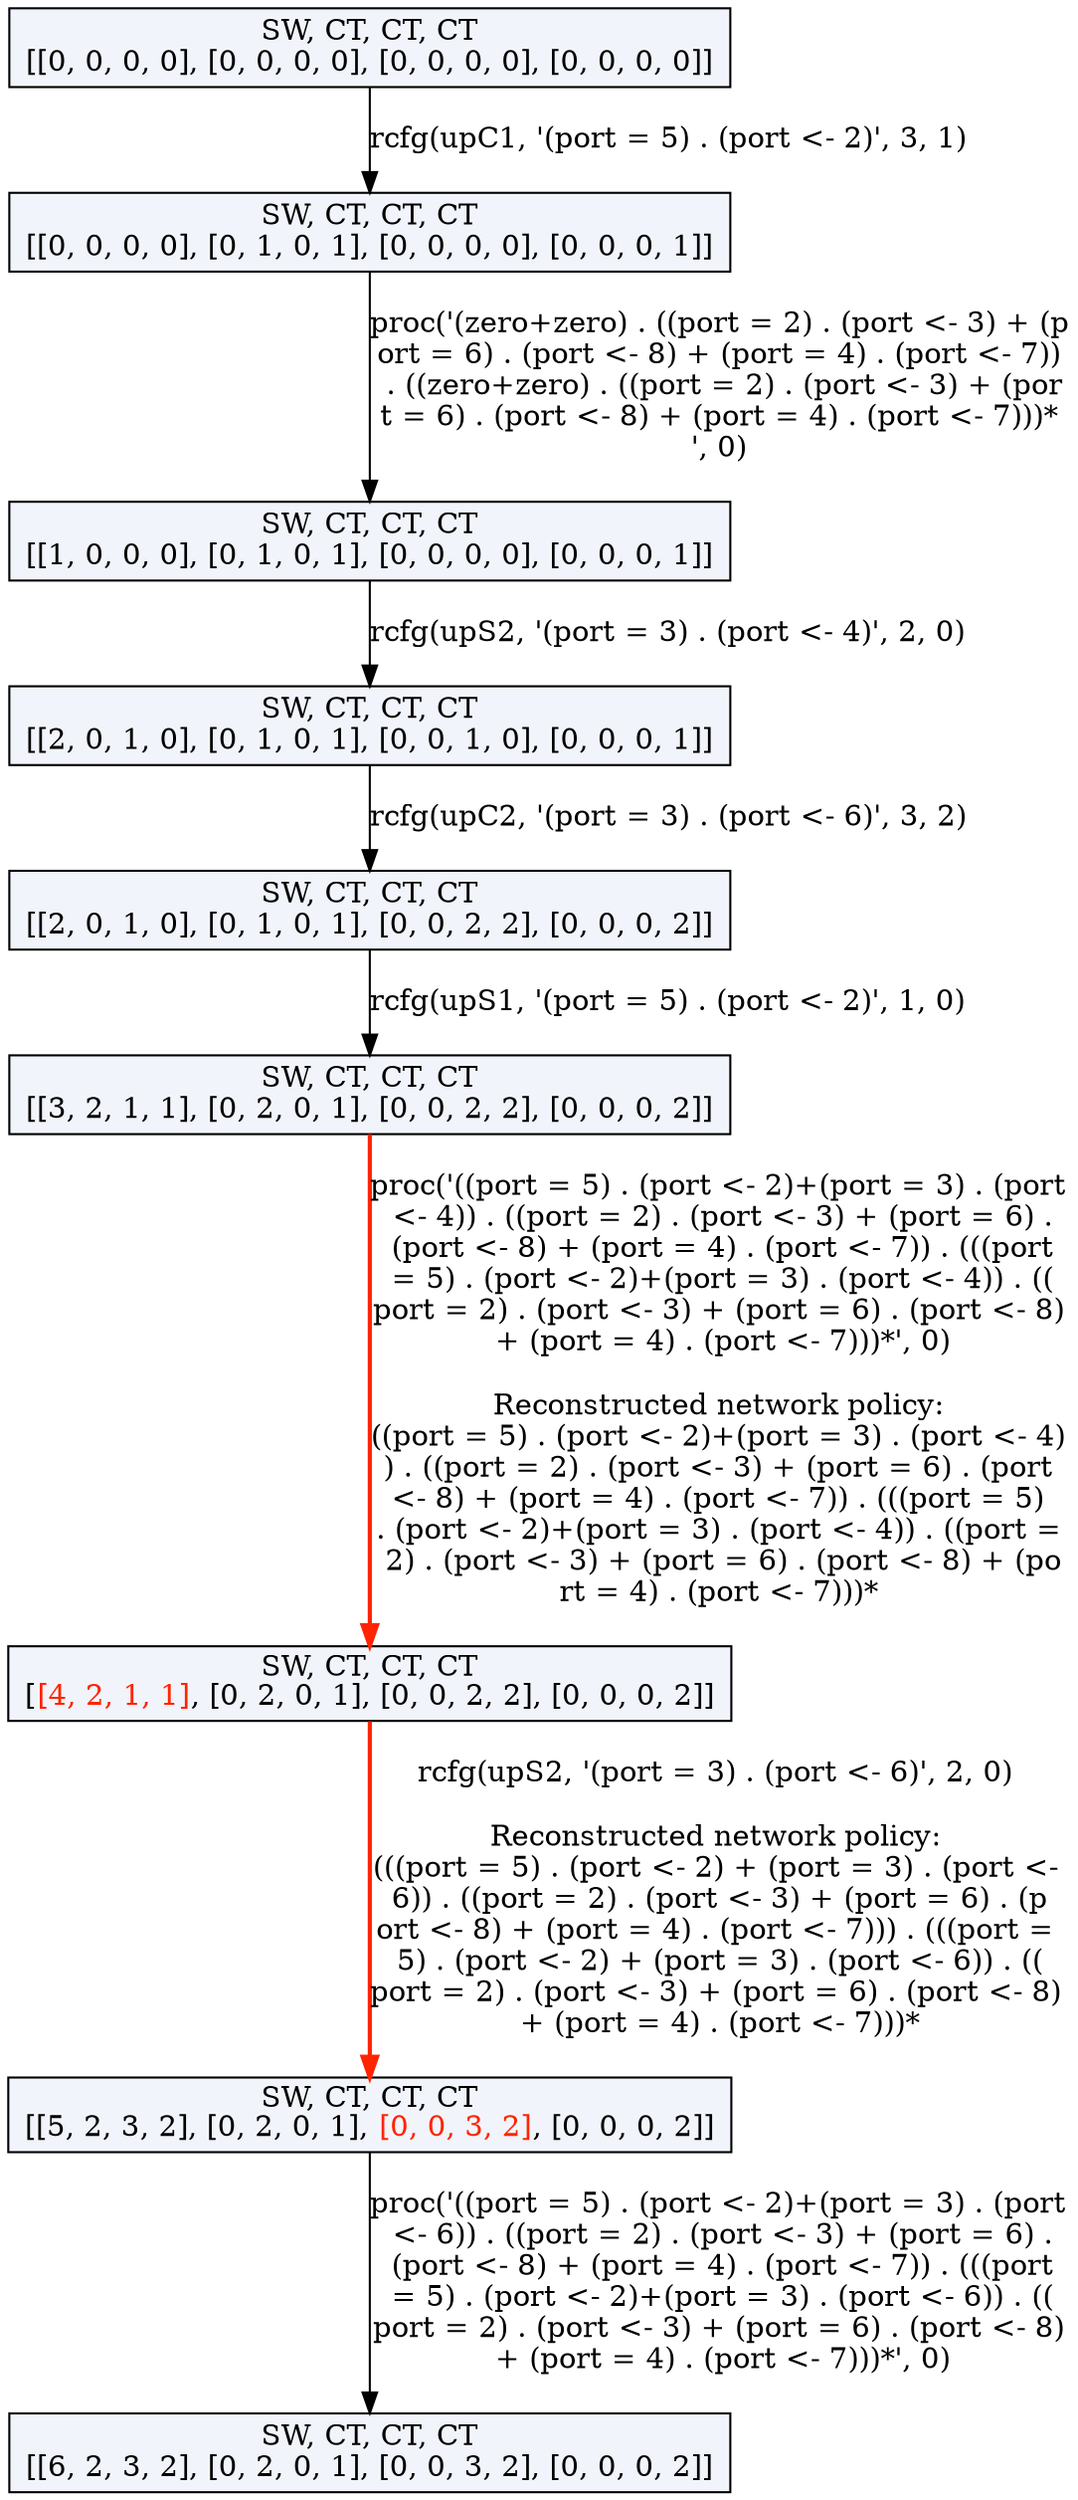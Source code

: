 digraph g {
n0 [label=<SW, CT, CT, CT<br/>[[0, 0, 0, 0], [0, 0, 0, 0], [0, 0, 0, 0], [0, 0, 0, 0]]>, shape=rectangle, style=filled, fillcolor="#F2F4FB"];
n1 [label=<SW, CT, CT, CT<br/>[[0, 0, 0, 0], [0, 1, 0, 1], [0, 0, 0, 0], [0, 0, 0, 1]]>, shape=rectangle, style=filled, fillcolor="#F2F4FB"];
n0 -> n1 [label="rcfg(upC1, '(port = 5) . (port <- 2)', 3, 1)", color="#000000", penwidth=1.0];
n2 [label=<SW, CT, CT, CT<br/>[[1, 0, 0, 0], [0, 1, 0, 1], [0, 0, 0, 0], [0, 0, 0, 1]]>, shape=rectangle, style=filled, fillcolor="#F2F4FB"];
n1 -> n2 [label="proc('(zero+zero) . ((port = 2) . (port <- 3) + (p
ort = 6) . (port <- 8) + (port = 4) . (port <- 7))
 . ((zero+zero) . ((port = 2) . (port <- 3) + (por
t = 6) . (port <- 8) + (port = 4) . (port <- 7)))*
', 0)", color="#000000", penwidth=1.0];
n3 [label=<SW, CT, CT, CT<br/>[[2, 0, 1, 0], [0, 1, 0, 1], [0, 0, 1, 0], [0, 0, 0, 1]]>, shape=rectangle, style=filled, fillcolor="#F2F4FB"];
n2 -> n3 [label="rcfg(upS2, '(port = 3) . (port <- 4)', 2, 0)", color="#000000", penwidth=1.0];
n4 [label=<SW, CT, CT, CT<br/>[[2, 0, 1, 0], [0, 1, 0, 1], [0, 0, 2, 2], [0, 0, 0, 2]]>, shape=rectangle, style=filled, fillcolor="#F2F4FB"];
n3 -> n4 [label="rcfg(upC2, '(port = 3) . (port <- 6)', 3, 2)", color="#000000", penwidth=1.0];
n5 [label=<SW, CT, CT, CT<br/>[[3, 2, 1, 1], [0, 2, 0, 1], [0, 0, 2, 2], [0, 0, 0, 2]]>, shape=rectangle, style=filled, fillcolor="#F2F4FB"];
n4 -> n5 [label="rcfg(upS1, '(port = 5) . (port <- 2)', 1, 0)", color="#000000", penwidth=1.0];
n6 [label=<SW, CT, CT, CT<br/>[<font color="#FF2400">[4, 2, 1, 1]</font>, [0, 2, 0, 1], [0, 0, 2, 2], [0, 0, 0, 2]]>, shape=rectangle, style=filled, fillcolor="#F2F4FB"];
n5 -> n6 [label="proc('((port = 5) . (port <- 2)+(port = 3) . (port
 <- 4)) . ((port = 2) . (port <- 3) + (port = 6) .
 (port <- 8) + (port = 4) . (port <- 7)) . (((port
 = 5) . (port <- 2)+(port = 3) . (port <- 4)) . ((
port = 2) . (port <- 3) + (port = 6) . (port <- 8)
 + (port = 4) . (port <- 7)))*', 0)

Reconstructed network policy:
((port = 5) . (port <- 2)+(port = 3) . (port <- 4)
) . ((port = 2) . (port <- 3) + (port = 6) . (port
 <- 8) + (port = 4) . (port <- 7)) . (((port = 5) 
. (port <- 2)+(port = 3) . (port <- 4)) . ((port =
 2) . (port <- 3) + (port = 6) . (port <- 8) + (po
rt = 4) . (port <- 7)))*", color="#FF2400", penwidth=2.0];
n7 [label=<SW, CT, CT, CT<br/>[[5, 2, 3, 2], [0, 2, 0, 1], <font color="#FF2400">[0, 0, 3, 2]</font>, [0, 0, 0, 2]]>, shape=rectangle, style=filled, fillcolor="#F2F4FB"];
n6 -> n7 [label="rcfg(upS2, '(port = 3) . (port <- 6)', 2, 0)

Reconstructed network policy:
(((port = 5) . (port <- 2) + (port = 3) . (port <-
 6)) . ((port = 2) . (port <- 3) + (port = 6) . (p
ort <- 8) + (port = 4) . (port <- 7))) . (((port =
 5) . (port <- 2) + (port = 3) . (port <- 6)) . ((
port = 2) . (port <- 3) + (port = 6) . (port <- 8)
 + (port = 4) . (port <- 7)))*", color="#FF2400", penwidth=2.0];
n8 [label=<SW, CT, CT, CT<br/>[[6, 2, 3, 2], [0, 2, 0, 1], [0, 0, 3, 2], [0, 0, 0, 2]]>, shape=rectangle, style=filled, fillcolor="#F2F4FB"];
n7 -> n8 [label="proc('((port = 5) . (port <- 2)+(port = 3) . (port
 <- 6)) . ((port = 2) . (port <- 3) + (port = 6) .
 (port <- 8) + (port = 4) . (port <- 7)) . (((port
 = 5) . (port <- 2)+(port = 3) . (port <- 6)) . ((
port = 2) . (port <- 3) + (port = 6) . (port <- 8)
 + (port = 4) . (port <- 7)))*', 0)", color="#000000", penwidth=1.0];
}